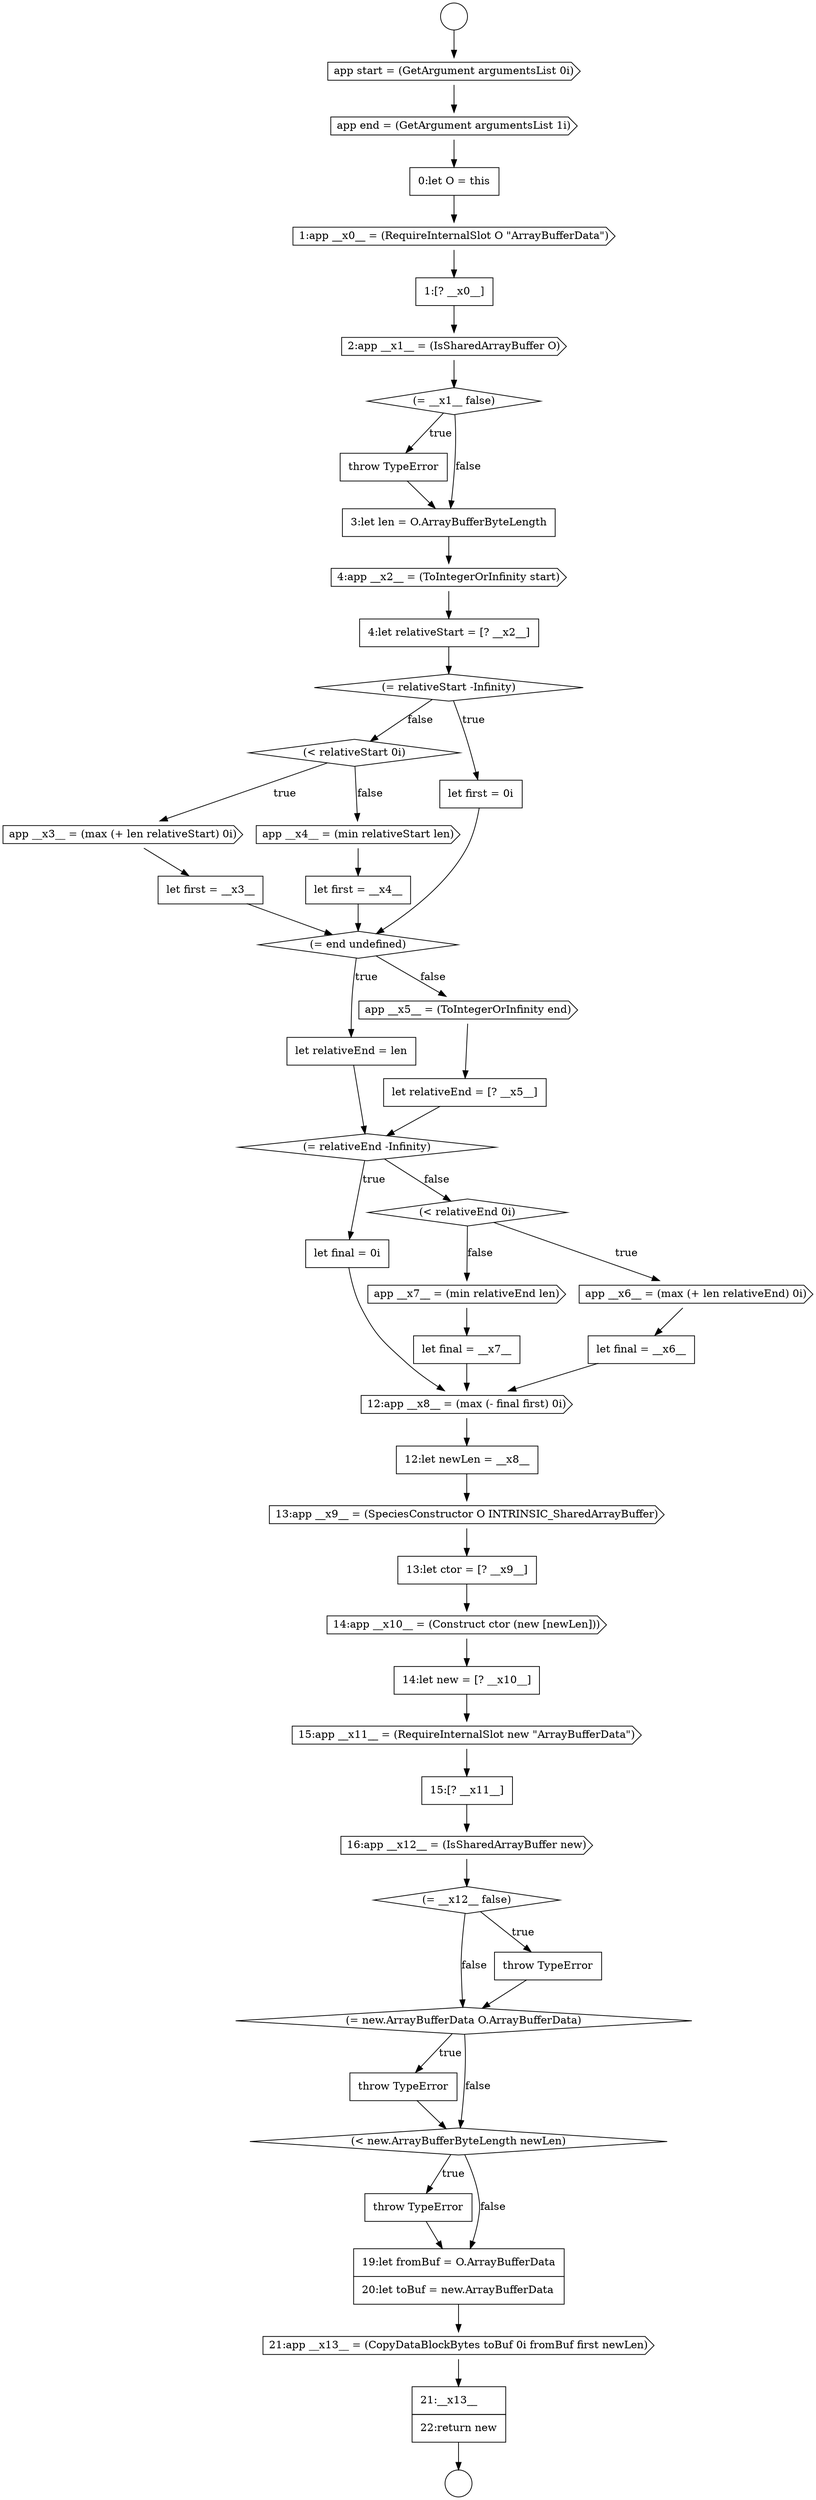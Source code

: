digraph {
  node17751 [shape=none, margin=0, label=<<font color="black">
    <table border="0" cellborder="1" cellspacing="0" cellpadding="10">
      <tr><td align="left">let final = 0i</td></tr>
    </table>
  </font>> color="black" fillcolor="white" style=filled]
  node17747 [shape=none, margin=0, label=<<font color="black">
    <table border="0" cellborder="1" cellspacing="0" cellpadding="10">
      <tr><td align="left">let relativeEnd = len</td></tr>
    </table>
  </font>> color="black" fillcolor="white" style=filled]
  node17773 [shape=cds, label=<<font color="black">21:app __x13__ = (CopyDataBlockBytes toBuf 0i fromBuf first newLen)</font>> color="black" fillcolor="white" style=filled]
  node17748 [shape=cds, label=<<font color="black">app __x5__ = (ToIntegerOrInfinity end)</font>> color="black" fillcolor="white" style=filled]
  node17737 [shape=cds, label=<<font color="black">4:app __x2__ = (ToIntegerOrInfinity start)</font>> color="black" fillcolor="white" style=filled]
  node17754 [shape=none, margin=0, label=<<font color="black">
    <table border="0" cellborder="1" cellspacing="0" cellpadding="10">
      <tr><td align="left">let final = __x6__</td></tr>
    </table>
  </font>> color="black" fillcolor="white" style=filled]
  node17769 [shape=none, margin=0, label=<<font color="black">
    <table border="0" cellborder="1" cellspacing="0" cellpadding="10">
      <tr><td align="left">throw TypeError</td></tr>
    </table>
  </font>> color="black" fillcolor="white" style=filled]
  node17758 [shape=none, margin=0, label=<<font color="black">
    <table border="0" cellborder="1" cellspacing="0" cellpadding="10">
      <tr><td align="left">12:let newLen = __x8__</td></tr>
    </table>
  </font>> color="black" fillcolor="white" style=filled]
  node17768 [shape=diamond, label=<<font color="black">(= new.ArrayBufferData O.ArrayBufferData)</font>> color="black" fillcolor="white" style=filled]
  node17750 [shape=diamond, label=<<font color="black">(= relativeEnd -Infinity)</font>> color="black" fillcolor="white" style=filled]
  node17746 [shape=diamond, label=<<font color="black">(= end undefined)</font>> color="black" fillcolor="white" style=filled]
  node17759 [shape=cds, label=<<font color="black">13:app __x9__ = (SpeciesConstructor O INTRINSIC_SharedArrayBuffer)</font>> color="black" fillcolor="white" style=filled]
  node17771 [shape=none, margin=0, label=<<font color="black">
    <table border="0" cellborder="1" cellspacing="0" cellpadding="10">
      <tr><td align="left">throw TypeError</td></tr>
    </table>
  </font>> color="black" fillcolor="white" style=filled]
  node17734 [shape=diamond, label=<<font color="black">(= __x1__ false)</font>> color="black" fillcolor="white" style=filled]
  node17774 [shape=none, margin=0, label=<<font color="black">
    <table border="0" cellborder="1" cellspacing="0" cellpadding="10">
      <tr><td align="left">21:__x13__</td></tr>
      <tr><td align="left">22:return new</td></tr>
    </table>
  </font>> color="black" fillcolor="white" style=filled]
  node17766 [shape=diamond, label=<<font color="black">(= __x12__ false)</font>> color="black" fillcolor="white" style=filled]
  node17756 [shape=none, margin=0, label=<<font color="black">
    <table border="0" cellborder="1" cellspacing="0" cellpadding="10">
      <tr><td align="left">let final = __x7__</td></tr>
    </table>
  </font>> color="black" fillcolor="white" style=filled]
  node17739 [shape=diamond, label=<<font color="black">(= relativeStart -Infinity)</font>> color="black" fillcolor="white" style=filled]
  node17727 [shape=circle label=" " color="black" fillcolor="white" style=filled]
  node17755 [shape=cds, label=<<font color="black">app __x7__ = (min relativeEnd len)</font>> color="black" fillcolor="white" style=filled]
  node17738 [shape=none, margin=0, label=<<font color="black">
    <table border="0" cellborder="1" cellspacing="0" cellpadding="10">
      <tr><td align="left">4:let relativeStart = [? __x2__]</td></tr>
    </table>
  </font>> color="black" fillcolor="white" style=filled]
  node17726 [shape=circle label=" " color="black" fillcolor="white" style=filled]
  node17741 [shape=diamond, label=<<font color="black">(&lt; relativeStart 0i)</font>> color="black" fillcolor="white" style=filled]
  node17770 [shape=diamond, label=<<font color="black">(&lt; new.ArrayBufferByteLength newLen)</font>> color="black" fillcolor="white" style=filled]
  node17742 [shape=cds, label=<<font color="black">app __x3__ = (max (+ len relativeStart) 0i)</font>> color="black" fillcolor="white" style=filled]
  node17735 [shape=none, margin=0, label=<<font color="black">
    <table border="0" cellborder="1" cellspacing="0" cellpadding="10">
      <tr><td align="left">throw TypeError</td></tr>
    </table>
  </font>> color="black" fillcolor="white" style=filled]
  node17763 [shape=cds, label=<<font color="black">15:app __x11__ = (RequireInternalSlot new &quot;ArrayBufferData&quot;)</font>> color="black" fillcolor="white" style=filled]
  node17761 [shape=cds, label=<<font color="black">14:app __x10__ = (Construct ctor (new [newLen]))</font>> color="black" fillcolor="white" style=filled]
  node17729 [shape=cds, label=<<font color="black">app end = (GetArgument argumentsList 1i)</font>> color="black" fillcolor="white" style=filled]
  node17752 [shape=diamond, label=<<font color="black">(&lt; relativeEnd 0i)</font>> color="black" fillcolor="white" style=filled]
  node17731 [shape=cds, label=<<font color="black">1:app __x0__ = (RequireInternalSlot O &quot;ArrayBufferData&quot;)</font>> color="black" fillcolor="white" style=filled]
  node17767 [shape=none, margin=0, label=<<font color="black">
    <table border="0" cellborder="1" cellspacing="0" cellpadding="10">
      <tr><td align="left">throw TypeError</td></tr>
    </table>
  </font>> color="black" fillcolor="white" style=filled]
  node17744 [shape=cds, label=<<font color="black">app __x4__ = (min relativeStart len)</font>> color="black" fillcolor="white" style=filled]
  node17749 [shape=none, margin=0, label=<<font color="black">
    <table border="0" cellborder="1" cellspacing="0" cellpadding="10">
      <tr><td align="left">let relativeEnd = [? __x5__]</td></tr>
    </table>
  </font>> color="black" fillcolor="white" style=filled]
  node17736 [shape=none, margin=0, label=<<font color="black">
    <table border="0" cellborder="1" cellspacing="0" cellpadding="10">
      <tr><td align="left">3:let len = O.ArrayBufferByteLength</td></tr>
    </table>
  </font>> color="black" fillcolor="white" style=filled]
  node17764 [shape=none, margin=0, label=<<font color="black">
    <table border="0" cellborder="1" cellspacing="0" cellpadding="10">
      <tr><td align="left">15:[? __x11__]</td></tr>
    </table>
  </font>> color="black" fillcolor="white" style=filled]
  node17762 [shape=none, margin=0, label=<<font color="black">
    <table border="0" cellborder="1" cellspacing="0" cellpadding="10">
      <tr><td align="left">14:let new = [? __x10__]</td></tr>
    </table>
  </font>> color="black" fillcolor="white" style=filled]
  node17745 [shape=none, margin=0, label=<<font color="black">
    <table border="0" cellborder="1" cellspacing="0" cellpadding="10">
      <tr><td align="left">let first = __x4__</td></tr>
    </table>
  </font>> color="black" fillcolor="white" style=filled]
  node17730 [shape=none, margin=0, label=<<font color="black">
    <table border="0" cellborder="1" cellspacing="0" cellpadding="10">
      <tr><td align="left">0:let O = this</td></tr>
    </table>
  </font>> color="black" fillcolor="white" style=filled]
  node17732 [shape=none, margin=0, label=<<font color="black">
    <table border="0" cellborder="1" cellspacing="0" cellpadding="10">
      <tr><td align="left">1:[? __x0__]</td></tr>
    </table>
  </font>> color="black" fillcolor="white" style=filled]
  node17760 [shape=none, margin=0, label=<<font color="black">
    <table border="0" cellborder="1" cellspacing="0" cellpadding="10">
      <tr><td align="left">13:let ctor = [? __x9__]</td></tr>
    </table>
  </font>> color="black" fillcolor="white" style=filled]
  node17743 [shape=none, margin=0, label=<<font color="black">
    <table border="0" cellborder="1" cellspacing="0" cellpadding="10">
      <tr><td align="left">let first = __x3__</td></tr>
    </table>
  </font>> color="black" fillcolor="white" style=filled]
  node17772 [shape=none, margin=0, label=<<font color="black">
    <table border="0" cellborder="1" cellspacing="0" cellpadding="10">
      <tr><td align="left">19:let fromBuf = O.ArrayBufferData</td></tr>
      <tr><td align="left">20:let toBuf = new.ArrayBufferData</td></tr>
    </table>
  </font>> color="black" fillcolor="white" style=filled]
  node17733 [shape=cds, label=<<font color="black">2:app __x1__ = (IsSharedArrayBuffer O)</font>> color="black" fillcolor="white" style=filled]
  node17728 [shape=cds, label=<<font color="black">app start = (GetArgument argumentsList 0i)</font>> color="black" fillcolor="white" style=filled]
  node17753 [shape=cds, label=<<font color="black">app __x6__ = (max (+ len relativeEnd) 0i)</font>> color="black" fillcolor="white" style=filled]
  node17740 [shape=none, margin=0, label=<<font color="black">
    <table border="0" cellborder="1" cellspacing="0" cellpadding="10">
      <tr><td align="left">let first = 0i</td></tr>
    </table>
  </font>> color="black" fillcolor="white" style=filled]
  node17757 [shape=cds, label=<<font color="black">12:app __x8__ = (max (- final first) 0i)</font>> color="black" fillcolor="white" style=filled]
  node17765 [shape=cds, label=<<font color="black">16:app __x12__ = (IsSharedArrayBuffer new)</font>> color="black" fillcolor="white" style=filled]
  node17742 -> node17743 [ color="black"]
  node17759 -> node17760 [ color="black"]
  node17728 -> node17729 [ color="black"]
  node17731 -> node17732 [ color="black"]
  node17769 -> node17770 [ color="black"]
  node17753 -> node17754 [ color="black"]
  node17771 -> node17772 [ color="black"]
  node17744 -> node17745 [ color="black"]
  node17730 -> node17731 [ color="black"]
  node17751 -> node17757 [ color="black"]
  node17770 -> node17771 [label=<<font color="black">true</font>> color="black"]
  node17770 -> node17772 [label=<<font color="black">false</font>> color="black"]
  node17761 -> node17762 [ color="black"]
  node17768 -> node17769 [label=<<font color="black">true</font>> color="black"]
  node17768 -> node17770 [label=<<font color="black">false</font>> color="black"]
  node17735 -> node17736 [ color="black"]
  node17726 -> node17728 [ color="black"]
  node17774 -> node17727 [ color="black"]
  node17765 -> node17766 [ color="black"]
  node17755 -> node17756 [ color="black"]
  node17756 -> node17757 [ color="black"]
  node17741 -> node17742 [label=<<font color="black">true</font>> color="black"]
  node17741 -> node17744 [label=<<font color="black">false</font>> color="black"]
  node17745 -> node17746 [ color="black"]
  node17758 -> node17759 [ color="black"]
  node17739 -> node17740 [label=<<font color="black">true</font>> color="black"]
  node17739 -> node17741 [label=<<font color="black">false</font>> color="black"]
  node17757 -> node17758 [ color="black"]
  node17737 -> node17738 [ color="black"]
  node17772 -> node17773 [ color="black"]
  node17733 -> node17734 [ color="black"]
  node17763 -> node17764 [ color="black"]
  node17762 -> node17763 [ color="black"]
  node17749 -> node17750 [ color="black"]
  node17740 -> node17746 [ color="black"]
  node17764 -> node17765 [ color="black"]
  node17746 -> node17747 [label=<<font color="black">true</font>> color="black"]
  node17746 -> node17748 [label=<<font color="black">false</font>> color="black"]
  node17738 -> node17739 [ color="black"]
  node17773 -> node17774 [ color="black"]
  node17734 -> node17735 [label=<<font color="black">true</font>> color="black"]
  node17734 -> node17736 [label=<<font color="black">false</font>> color="black"]
  node17754 -> node17757 [ color="black"]
  node17732 -> node17733 [ color="black"]
  node17767 -> node17768 [ color="black"]
  node17747 -> node17750 [ color="black"]
  node17760 -> node17761 [ color="black"]
  node17729 -> node17730 [ color="black"]
  node17736 -> node17737 [ color="black"]
  node17748 -> node17749 [ color="black"]
  node17752 -> node17753 [label=<<font color="black">true</font>> color="black"]
  node17752 -> node17755 [label=<<font color="black">false</font>> color="black"]
  node17766 -> node17767 [label=<<font color="black">true</font>> color="black"]
  node17766 -> node17768 [label=<<font color="black">false</font>> color="black"]
  node17743 -> node17746 [ color="black"]
  node17750 -> node17751 [label=<<font color="black">true</font>> color="black"]
  node17750 -> node17752 [label=<<font color="black">false</font>> color="black"]
}
